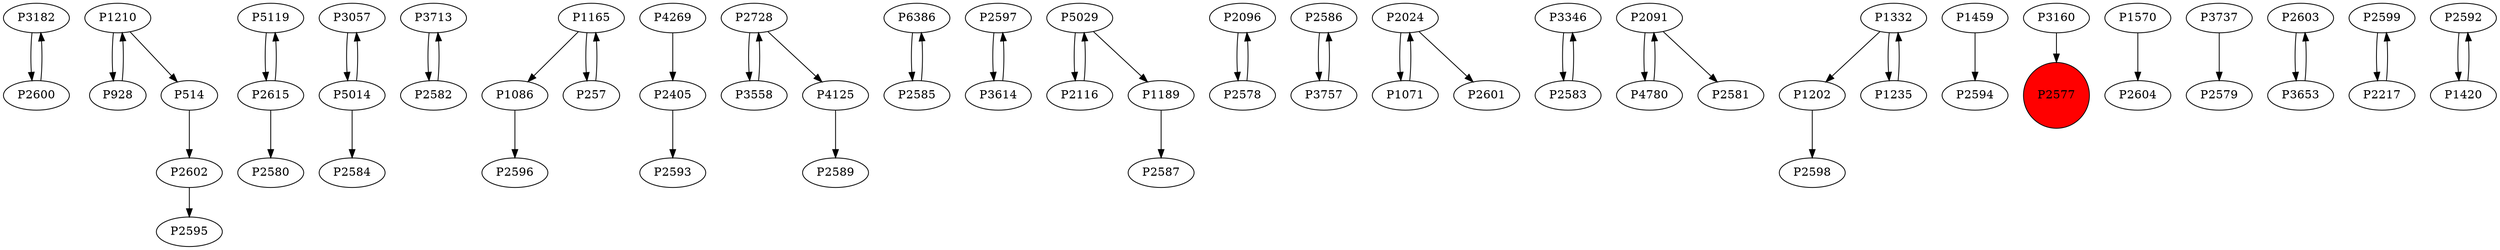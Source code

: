 digraph {
	P3182 -> P2600
	P2602 -> P2595
	P5119 -> P2615
	P3057 -> P5014
	P5014 -> P3057
	P3713 -> P2582
	P1165 -> P1086
	P4269 -> P2405
	P2728 -> P3558
	P6386 -> P2585
	P5014 -> P2584
	P2597 -> P3614
	P5029 -> P2116
	P2096 -> P2578
	P2582 -> P3713
	P2586 -> P3757
	P2615 -> P5119
	P2024 -> P1071
	P3757 -> P2586
	P3346 -> P2583
	P2091 -> P4780
	P928 -> P1210
	P2585 -> P6386
	P2728 -> P4125
	P1332 -> P1202
	P1459 -> P2594
	P1210 -> P514
	P3160 -> P2577
	P1165 -> P257
	P1570 -> P2604
	P1235 -> P1332
	P257 -> P1165
	P3737 -> P2579
	P2583 -> P3346
	P1202 -> P2598
	P2578 -> P2096
	P5029 -> P1189
	P1332 -> P1235
	P2615 -> P2580
	P3558 -> P2728
	P514 -> P2602
	P1086 -> P2596
	P2603 -> P3653
	P3614 -> P2597
	P4125 -> P2589
	P2024 -> P2601
	P2116 -> P5029
	P2599 -> P2217
	P1071 -> P2024
	P2600 -> P3182
	P2592 -> P1420
	P4780 -> P2091
	P1189 -> P2587
	P1420 -> P2592
	P2405 -> P2593
	P1210 -> P928
	P2091 -> P2581
	P2217 -> P2599
	P3653 -> P2603
	P2577 [shape=circle]
	P2577 [style=filled]
	P2577 [fillcolor=red]
}
